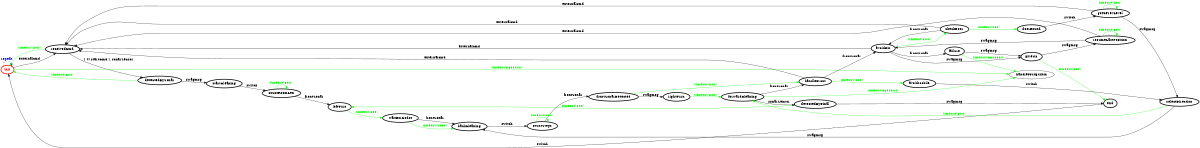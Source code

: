 /*
*
* A GraphViz DOT FSM description 
* Please use a GraphViz visualizer (like http://www.webgraphviz.com)
*  
*/

digraph finite_state_machine {
	rankdir=LR
	size="8,5"
	
	init [ color = red ][ fontcolor = red ][ penwidth = 3 ]
	rightTurn [ color = black ][ fontcolor = black ][ penwidth = 3 ]
	waitForGodot [ color = black ][ fontcolor = black ][ penwidth = 3 ]
	handleFront [ color = black ][ fontcolor = black ][ penwidth = 3 ]
	detectedByFinal [ color = black ][ fontcolor = black ][ penwidth = 3 ]
	frontSonarDetected [ color = black ][ fontcolor = black ][ penwidth = 3 ]
	leftTurn [ color = black ][ fontcolor = black ][ penwidth = 3 ]
	checkDoor [ color = black ][ fontcolor = black ][ penwidth = 3 ]
	giveUp [ color = black ][ fontcolor = black ][ penwidth = 3 ]
	forwardCleaning [ color = black ][ fontcolor = black ][ penwidth = 3 ]
	avoidFix [ color = black ][ fontcolor = black ][ penwidth = 3 ]
	failure [ color = black ][ fontcolor = black ][ penwidth = 3 ]
	startCleaning [ color = black ][ fontcolor = black ][ penwidth = 3 ]
	goToPrevLevel [ color = black ][ fontcolor = black ][ penwidth = 3 ]
	resumeLastPosition [ color = black ][ fontcolor = black ][ penwidth = 3 ]
	end [ color = black ][ fontcolor = black ][ penwidth = 3 ]
	countSteps [ color = black ][ fontcolor = black ][ penwidth = 3 ]
	selectDirection [ color = black ][ fontcolor = black ][ penwidth = 3 ]
	doorFound [ color = black ][ fontcolor = black ][ penwidth = 3 ]
	backCleaning [ color = black ][ fontcolor = black ][ penwidth = 3 ]
	detectedBySonar [ color = black ][ fontcolor = black ][ penwidth = 3 ]
	receivedCmd [ color = black ][ fontcolor = black ][ penwidth = 3 ]
	countRoomLen [ color = black ][ fontcolor = black ][ penwidth = 3 ]
	avoidMobile [ color = black ][ fontcolor = black ][ penwidth = 3 ]
	
	waitForGodot -> backCleaning [ label = "frontSonar" ][ color = black ][ fontcolor = black ]
	detectedByFinal -> end [ label = "swagmsg" ][ color = black ][ fontcolor = black ]
	end -> init [ label = "switch" ][ color = black ][ fontcolor = black ]
	avoidFix -> failure [ label = "frontSonar" ][ color = black ][ fontcolor = black ]
	detectedBySonar -> init [ label = "timeout(800)" ][ color = green ][ fontcolor = green ]
	selectDirection -> forwardCleaning [ label = "timeout(800)" ][ color = green ][ fontcolor = green ]
	checkDoor -> receivedCmd [ label = "externalcmd" ][ color = black ][ fontcolor = black ]
	giveUp -> resumeLastPosition [ label = "swagmsg" ][ color = black ][ fontcolor = black ]
	failure -> giveUp [ label = "swagmsg" ][ color = black ][ fontcolor = black ]
	receivedCmd -> init [ label = "timeout(800)" ][ color = green ][ fontcolor = green ]
	detectedByFinal -> leftTurn [ label = "timeout(800)" ][ color = green ][ fontcolor = green ]
	waitForGodot -> backCleaning [ label = "timeout(2000)" ][ color = green ][ fontcolor = green ]
	selectDirection -> backCleaning [ label = "swagmsg" ][ color = black ][ fontcolor = black ]
	countSteps -> countSteps [ label = "timeout(300)" ][ color = green ][ fontcolor = green ]
	countRoomLen -> leftTurn [ label = "frontSonar" ][ color = black ][ fontcolor = black ]
	handleFront -> avoidFix [ label = "frontSonar" ][ color = black ][ fontcolor = black ]
	startCleaning -> countRoomLen [ label = "switch" ][ color = black ][ fontcolor = black ]
	handleFront -> receivedCmd [ label = "externalcmd" ][ color = black ][ fontcolor = black ]
	frontSonarDetected -> rightTurn [ label = "swagmsg" ][ color = black ][ fontcolor = black ]
	failure -> handleToutBuiltIn [ label = "timeout(3600000)" ][ color = green ][ fontcolor = green ]
	init -> init [ label = "repeat "][ style = dashed ][ color = blue ][ fontcolor = blue ]
	frontSonarDetected -> handleFront [ label = "timeout(800)" ][ color = green ][ fontcolor = green ]
	forwardCleaning -> handleToutBuiltIn [ label = "timeout(3600000)" ][ color = green ][ fontcolor = green ]
	init -> handleToutBuiltIn [ label = "timeout(3600000)" ][ color = green ][ fontcolor = green ]
	goToPrevLevel -> goToPrevLevel [ label = "timeout(200)" ][ color = green ][ fontcolor = green ]
	leftTurn -> waitForGodot [ label = "timeout(800)" ][ color = green ][ fontcolor = green ]
	checkDoor -> avoidFix [ label = "frontSonar" ][ color = black ][ fontcolor = black ]
	giveUp -> end [ label = "timeout(800)" ][ color = green ][ fontcolor = green ]
	avoidFix -> checkDoor [ label = "timeout(800)" ][ color = green ][ fontcolor = green ]
	avoidFix -> giveUp [ label = "swagmsg" ][ color = black ][ fontcolor = black ]
	countSteps -> frontSonarDetected [ label = "frontSonar" ][ color = black ][ fontcolor = black ]
	forwardCleaning -> handleFront [ label = "frontSonar" ][ color = black ][ fontcolor = black ]
	rightTurn -> forwardCleaning [ label = "timeout(800)" ][ color = green ][ fontcolor = green ]
	doorFound -> goToPrevLevel [ label = "switch" ][ color = black ][ fontcolor = black ]
	avoidFix -> receivedCmd [ label = "externalcmd" ][ color = black ][ fontcolor = black ]
	resumeLastPosition -> resumeLastPosition [ label = "timeout(800)" ][ color = green ][ fontcolor = green ]
	detectedBySonar -> startCleaning [ label = "swagmsg" ][ color = black ][ fontcolor = black ]
	handleFront -> avoidMobile [ label = "timeout(800)" ][ color = green ][ fontcolor = green ]
	backCleaning -> countSteps [ label = "switch" ][ color = black ][ fontcolor = black ]
	resumeLastPosition -> receivedCmd [ label = "externalcmd" ][ color = black ][ fontcolor = black ]
	receivedCmd -> detectedBySonar [ label = "[ ?? startCmd ], sonarSensor" ][ color = black ][ fontcolor = black ]
	checkDoor -> doorFound [ label = "timeout(800)" ][ color = green ][ fontcolor = green ]
	countRoomLen -> countRoomLen [ label = "timeout(300)" ][ color = green ][ fontcolor = green ]
	goToPrevLevel -> selectDirection [ label = "swagmsg" ][ color = black ][ fontcolor = black ]
	forwardCleaning -> detectedByFinal [ label = "sonarSensor" ][ color = black ][ fontcolor = black ]
	resumeLastPosition -> avoidFix [ label = "swagmsg" ][ color = black ][ fontcolor = black ]
	init -> receivedCmd [ label = "externalcmd" ][ color = black ][ fontcolor = black ]
	goToPrevLevel -> receivedCmd [ label = "externalcmd" ][ color = black ][ fontcolor = black ]
	avoidMobile -> selectDirection [ label = "switch" ][ color = black ][ fontcolor = black ]
}
